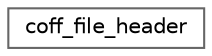 digraph "Graphical Class Hierarchy"
{
 // LATEX_PDF_SIZE
  bgcolor="transparent";
  edge [fontname=Helvetica,fontsize=10,labelfontname=Helvetica,labelfontsize=10];
  node [fontname=Helvetica,fontsize=10,shape=box,height=0.2,width=0.4];
  rankdir="LR";
  Node0 [id="Node000000",label="coff_file_header",height=0.2,width=0.4,color="grey40", fillcolor="white", style="filled",URL="$struct_c_o_f_f_i_1_1coff__file__header.html",tooltip="PE COFF header."];
}
